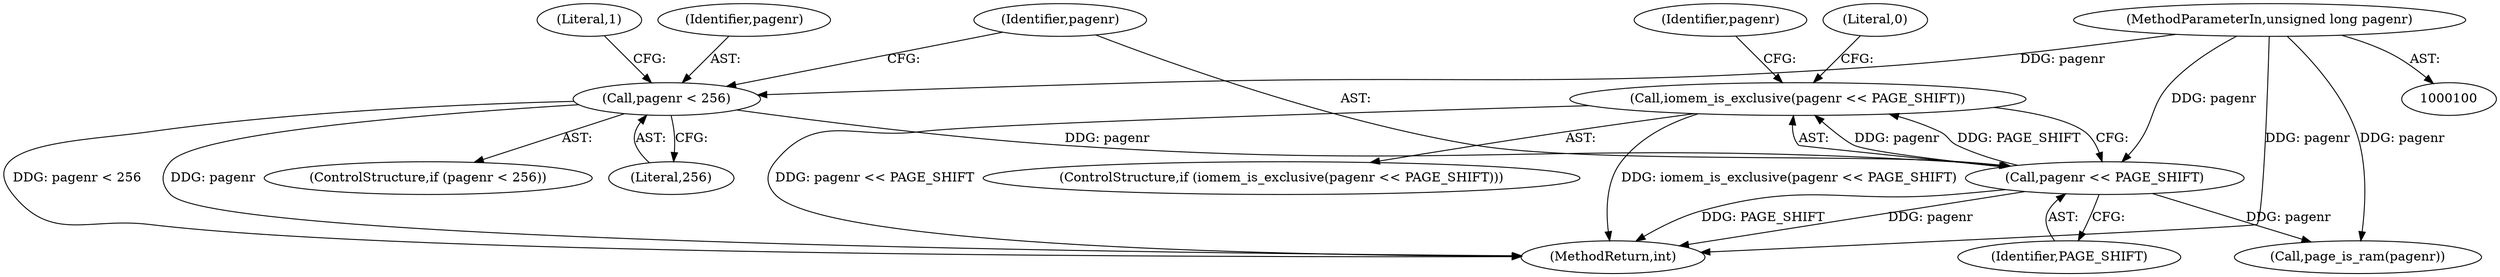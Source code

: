 digraph "1_linux_a4866aa812518ed1a37d8ea0c881dc946409de94@del" {
"1000110" [label="(Call,iomem_is_exclusive(pagenr << PAGE_SHIFT))"];
"1000111" [label="(Call,pagenr << PAGE_SHIFT)"];
"1000104" [label="(Call,pagenr < 256)"];
"1000101" [label="(MethodParameterIn,unsigned long pagenr)"];
"1000115" [label="(Literal,0)"];
"1000105" [label="(Identifier,pagenr)"];
"1000111" [label="(Call,pagenr << PAGE_SHIFT)"];
"1000101" [label="(MethodParameterIn,unsigned long pagenr)"];
"1000118" [label="(Call,page_is_ram(pagenr))"];
"1000106" [label="(Literal,256)"];
"1000103" [label="(ControlStructure,if (pagenr < 256))"];
"1000119" [label="(Identifier,pagenr)"];
"1000104" [label="(Call,pagenr < 256)"];
"1000108" [label="(Literal,1)"];
"1000113" [label="(Identifier,PAGE_SHIFT)"];
"1000109" [label="(ControlStructure,if (iomem_is_exclusive(pagenr << PAGE_SHIFT)))"];
"1000110" [label="(Call,iomem_is_exclusive(pagenr << PAGE_SHIFT))"];
"1000112" [label="(Identifier,pagenr)"];
"1000124" [label="(MethodReturn,int)"];
"1000110" -> "1000109"  [label="AST: "];
"1000110" -> "1000111"  [label="CFG: "];
"1000111" -> "1000110"  [label="AST: "];
"1000115" -> "1000110"  [label="CFG: "];
"1000119" -> "1000110"  [label="CFG: "];
"1000110" -> "1000124"  [label="DDG: pagenr << PAGE_SHIFT"];
"1000110" -> "1000124"  [label="DDG: iomem_is_exclusive(pagenr << PAGE_SHIFT)"];
"1000111" -> "1000110"  [label="DDG: pagenr"];
"1000111" -> "1000110"  [label="DDG: PAGE_SHIFT"];
"1000111" -> "1000113"  [label="CFG: "];
"1000112" -> "1000111"  [label="AST: "];
"1000113" -> "1000111"  [label="AST: "];
"1000111" -> "1000124"  [label="DDG: pagenr"];
"1000111" -> "1000124"  [label="DDG: PAGE_SHIFT"];
"1000104" -> "1000111"  [label="DDG: pagenr"];
"1000101" -> "1000111"  [label="DDG: pagenr"];
"1000111" -> "1000118"  [label="DDG: pagenr"];
"1000104" -> "1000103"  [label="AST: "];
"1000104" -> "1000106"  [label="CFG: "];
"1000105" -> "1000104"  [label="AST: "];
"1000106" -> "1000104"  [label="AST: "];
"1000108" -> "1000104"  [label="CFG: "];
"1000112" -> "1000104"  [label="CFG: "];
"1000104" -> "1000124"  [label="DDG: pagenr < 256"];
"1000104" -> "1000124"  [label="DDG: pagenr"];
"1000101" -> "1000104"  [label="DDG: pagenr"];
"1000101" -> "1000100"  [label="AST: "];
"1000101" -> "1000124"  [label="DDG: pagenr"];
"1000101" -> "1000118"  [label="DDG: pagenr"];
}
